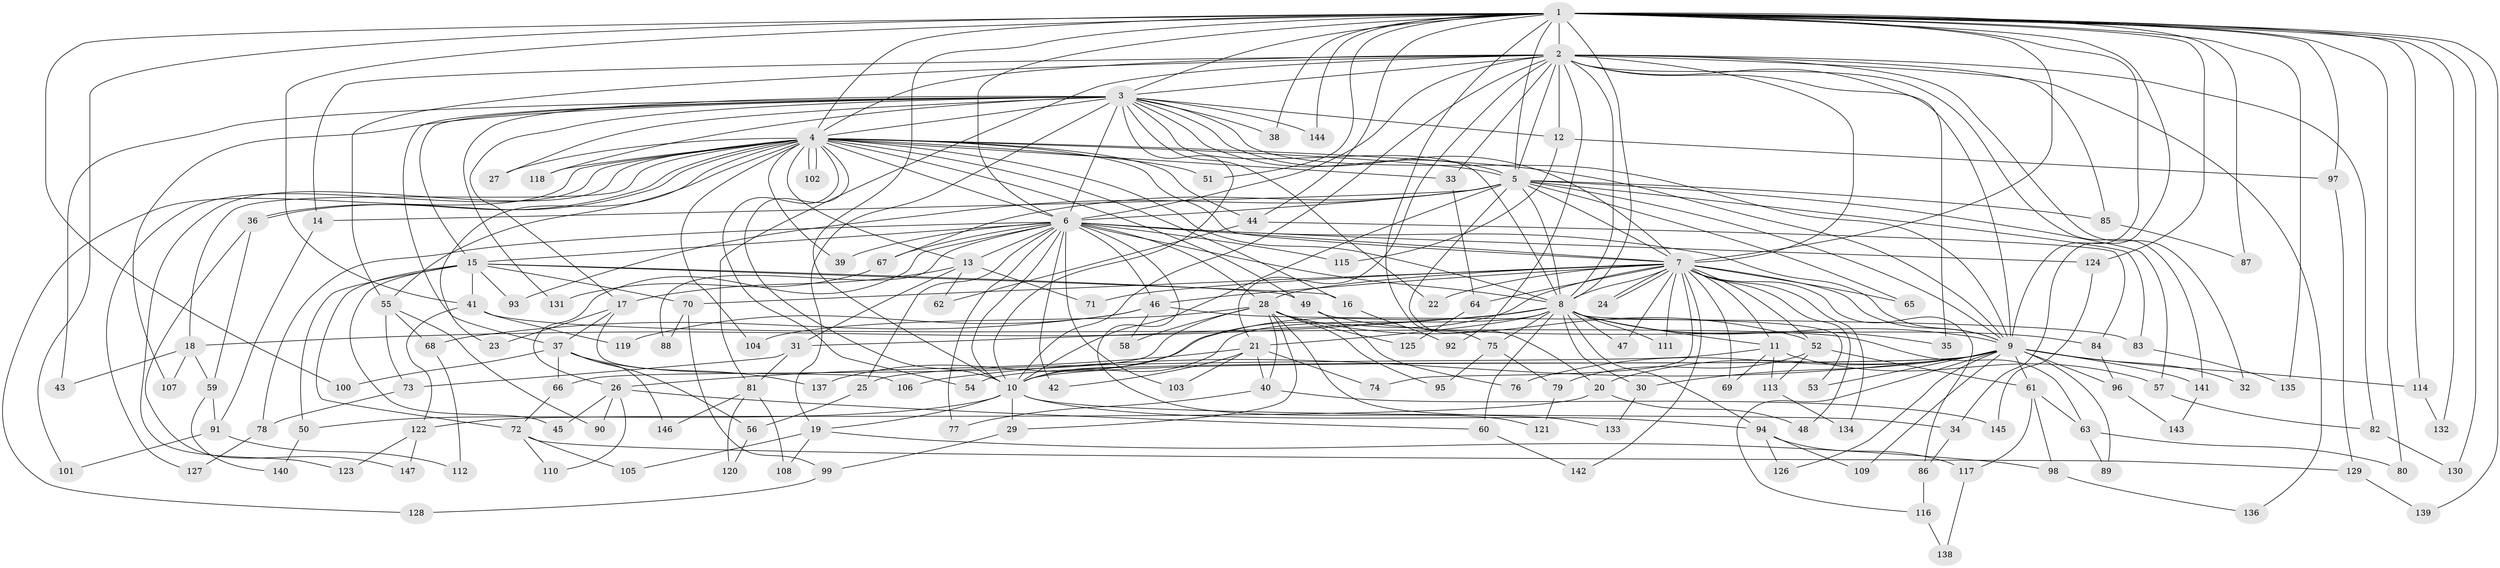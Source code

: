 // Generated by graph-tools (version 1.1) at 2025/01/03/09/25 03:01:19]
// undirected, 147 vertices, 319 edges
graph export_dot {
graph [start="1"]
  node [color=gray90,style=filled];
  1;
  2;
  3;
  4;
  5;
  6;
  7;
  8;
  9;
  10;
  11;
  12;
  13;
  14;
  15;
  16;
  17;
  18;
  19;
  20;
  21;
  22;
  23;
  24;
  25;
  26;
  27;
  28;
  29;
  30;
  31;
  32;
  33;
  34;
  35;
  36;
  37;
  38;
  39;
  40;
  41;
  42;
  43;
  44;
  45;
  46;
  47;
  48;
  49;
  50;
  51;
  52;
  53;
  54;
  55;
  56;
  57;
  58;
  59;
  60;
  61;
  62;
  63;
  64;
  65;
  66;
  67;
  68;
  69;
  70;
  71;
  72;
  73;
  74;
  75;
  76;
  77;
  78;
  79;
  80;
  81;
  82;
  83;
  84;
  85;
  86;
  87;
  88;
  89;
  90;
  91;
  92;
  93;
  94;
  95;
  96;
  97;
  98;
  99;
  100;
  101;
  102;
  103;
  104;
  105;
  106;
  107;
  108;
  109;
  110;
  111;
  112;
  113;
  114;
  115;
  116;
  117;
  118;
  119;
  120;
  121;
  122;
  123;
  124;
  125;
  126;
  127;
  128;
  129;
  130;
  131;
  132;
  133;
  134;
  135;
  136;
  137;
  138;
  139;
  140;
  141;
  142;
  143;
  144;
  145;
  146;
  147;
  1 -- 2;
  1 -- 3;
  1 -- 4;
  1 -- 5;
  1 -- 6;
  1 -- 7;
  1 -- 8;
  1 -- 9;
  1 -- 10;
  1 -- 34;
  1 -- 38;
  1 -- 41;
  1 -- 44;
  1 -- 51;
  1 -- 75;
  1 -- 80;
  1 -- 87;
  1 -- 97;
  1 -- 100;
  1 -- 101;
  1 -- 114;
  1 -- 124;
  1 -- 130;
  1 -- 132;
  1 -- 135;
  1 -- 139;
  1 -- 144;
  2 -- 3;
  2 -- 4;
  2 -- 5;
  2 -- 6;
  2 -- 7;
  2 -- 8;
  2 -- 9;
  2 -- 10;
  2 -- 12;
  2 -- 14;
  2 -- 21;
  2 -- 32;
  2 -- 33;
  2 -- 35;
  2 -- 55;
  2 -- 81;
  2 -- 82;
  2 -- 85;
  2 -- 92;
  2 -- 136;
  2 -- 141;
  3 -- 4;
  3 -- 5;
  3 -- 6;
  3 -- 7;
  3 -- 8;
  3 -- 9;
  3 -- 10;
  3 -- 12;
  3 -- 15;
  3 -- 17;
  3 -- 19;
  3 -- 22;
  3 -- 27;
  3 -- 37;
  3 -- 38;
  3 -- 43;
  3 -- 107;
  3 -- 118;
  3 -- 131;
  3 -- 144;
  4 -- 5;
  4 -- 6;
  4 -- 7;
  4 -- 8;
  4 -- 9;
  4 -- 10;
  4 -- 13;
  4 -- 16;
  4 -- 18;
  4 -- 23;
  4 -- 27;
  4 -- 33;
  4 -- 36;
  4 -- 36;
  4 -- 39;
  4 -- 44;
  4 -- 49;
  4 -- 51;
  4 -- 54;
  4 -- 55;
  4 -- 102;
  4 -- 102;
  4 -- 104;
  4 -- 118;
  4 -- 123;
  4 -- 127;
  4 -- 128;
  5 -- 6;
  5 -- 7;
  5 -- 8;
  5 -- 9;
  5 -- 10;
  5 -- 14;
  5 -- 20;
  5 -- 57;
  5 -- 65;
  5 -- 67;
  5 -- 83;
  5 -- 85;
  5 -- 93;
  6 -- 7;
  6 -- 8;
  6 -- 9;
  6 -- 10;
  6 -- 13;
  6 -- 15;
  6 -- 25;
  6 -- 26;
  6 -- 28;
  6 -- 39;
  6 -- 42;
  6 -- 46;
  6 -- 67;
  6 -- 77;
  6 -- 78;
  6 -- 88;
  6 -- 103;
  6 -- 115;
  6 -- 121;
  6 -- 124;
  7 -- 8;
  7 -- 9;
  7 -- 10;
  7 -- 11;
  7 -- 22;
  7 -- 24;
  7 -- 24;
  7 -- 28;
  7 -- 46;
  7 -- 47;
  7 -- 48;
  7 -- 52;
  7 -- 64;
  7 -- 65;
  7 -- 69;
  7 -- 70;
  7 -- 71;
  7 -- 74;
  7 -- 86;
  7 -- 111;
  7 -- 134;
  7 -- 142;
  8 -- 9;
  8 -- 10;
  8 -- 11;
  8 -- 18;
  8 -- 21;
  8 -- 30;
  8 -- 31;
  8 -- 35;
  8 -- 47;
  8 -- 53;
  8 -- 60;
  8 -- 75;
  8 -- 94;
  8 -- 111;
  8 -- 137;
  9 -- 10;
  9 -- 20;
  9 -- 30;
  9 -- 32;
  9 -- 53;
  9 -- 54;
  9 -- 61;
  9 -- 76;
  9 -- 89;
  9 -- 96;
  9 -- 106;
  9 -- 109;
  9 -- 114;
  9 -- 116;
  9 -- 126;
  9 -- 141;
  10 -- 19;
  10 -- 29;
  10 -- 34;
  10 -- 50;
  10 -- 94;
  11 -- 25;
  11 -- 57;
  11 -- 69;
  11 -- 113;
  12 -- 97;
  12 -- 115;
  13 -- 17;
  13 -- 31;
  13 -- 62;
  13 -- 71;
  14 -- 91;
  15 -- 16;
  15 -- 41;
  15 -- 45;
  15 -- 49;
  15 -- 50;
  15 -- 70;
  15 -- 72;
  15 -- 93;
  16 -- 92;
  17 -- 23;
  17 -- 37;
  17 -- 106;
  18 -- 43;
  18 -- 59;
  18 -- 107;
  19 -- 98;
  19 -- 105;
  19 -- 108;
  20 -- 48;
  20 -- 122;
  21 -- 26;
  21 -- 40;
  21 -- 42;
  21 -- 74;
  21 -- 103;
  25 -- 56;
  26 -- 45;
  26 -- 60;
  26 -- 90;
  26 -- 110;
  28 -- 29;
  28 -- 40;
  28 -- 52;
  28 -- 58;
  28 -- 66;
  28 -- 95;
  28 -- 104;
  28 -- 125;
  28 -- 133;
  29 -- 99;
  30 -- 133;
  31 -- 73;
  31 -- 81;
  33 -- 64;
  34 -- 86;
  36 -- 59;
  36 -- 147;
  37 -- 56;
  37 -- 66;
  37 -- 100;
  37 -- 137;
  37 -- 146;
  40 -- 77;
  40 -- 145;
  41 -- 63;
  41 -- 119;
  41 -- 122;
  44 -- 62;
  44 -- 84;
  46 -- 58;
  46 -- 68;
  46 -- 83;
  46 -- 119;
  49 -- 76;
  49 -- 84;
  50 -- 140;
  52 -- 61;
  52 -- 79;
  52 -- 113;
  55 -- 68;
  55 -- 73;
  55 -- 90;
  56 -- 120;
  57 -- 82;
  59 -- 91;
  59 -- 140;
  60 -- 142;
  61 -- 63;
  61 -- 98;
  61 -- 117;
  63 -- 80;
  63 -- 89;
  64 -- 125;
  66 -- 72;
  67 -- 131;
  68 -- 112;
  70 -- 88;
  70 -- 99;
  72 -- 105;
  72 -- 110;
  72 -- 129;
  73 -- 78;
  75 -- 79;
  75 -- 95;
  78 -- 127;
  79 -- 121;
  81 -- 108;
  81 -- 120;
  81 -- 146;
  82 -- 130;
  83 -- 135;
  84 -- 96;
  85 -- 87;
  86 -- 116;
  91 -- 101;
  91 -- 112;
  94 -- 109;
  94 -- 117;
  94 -- 126;
  96 -- 143;
  97 -- 129;
  98 -- 136;
  99 -- 128;
  113 -- 134;
  114 -- 132;
  116 -- 138;
  117 -- 138;
  122 -- 123;
  122 -- 147;
  124 -- 145;
  129 -- 139;
  141 -- 143;
}
